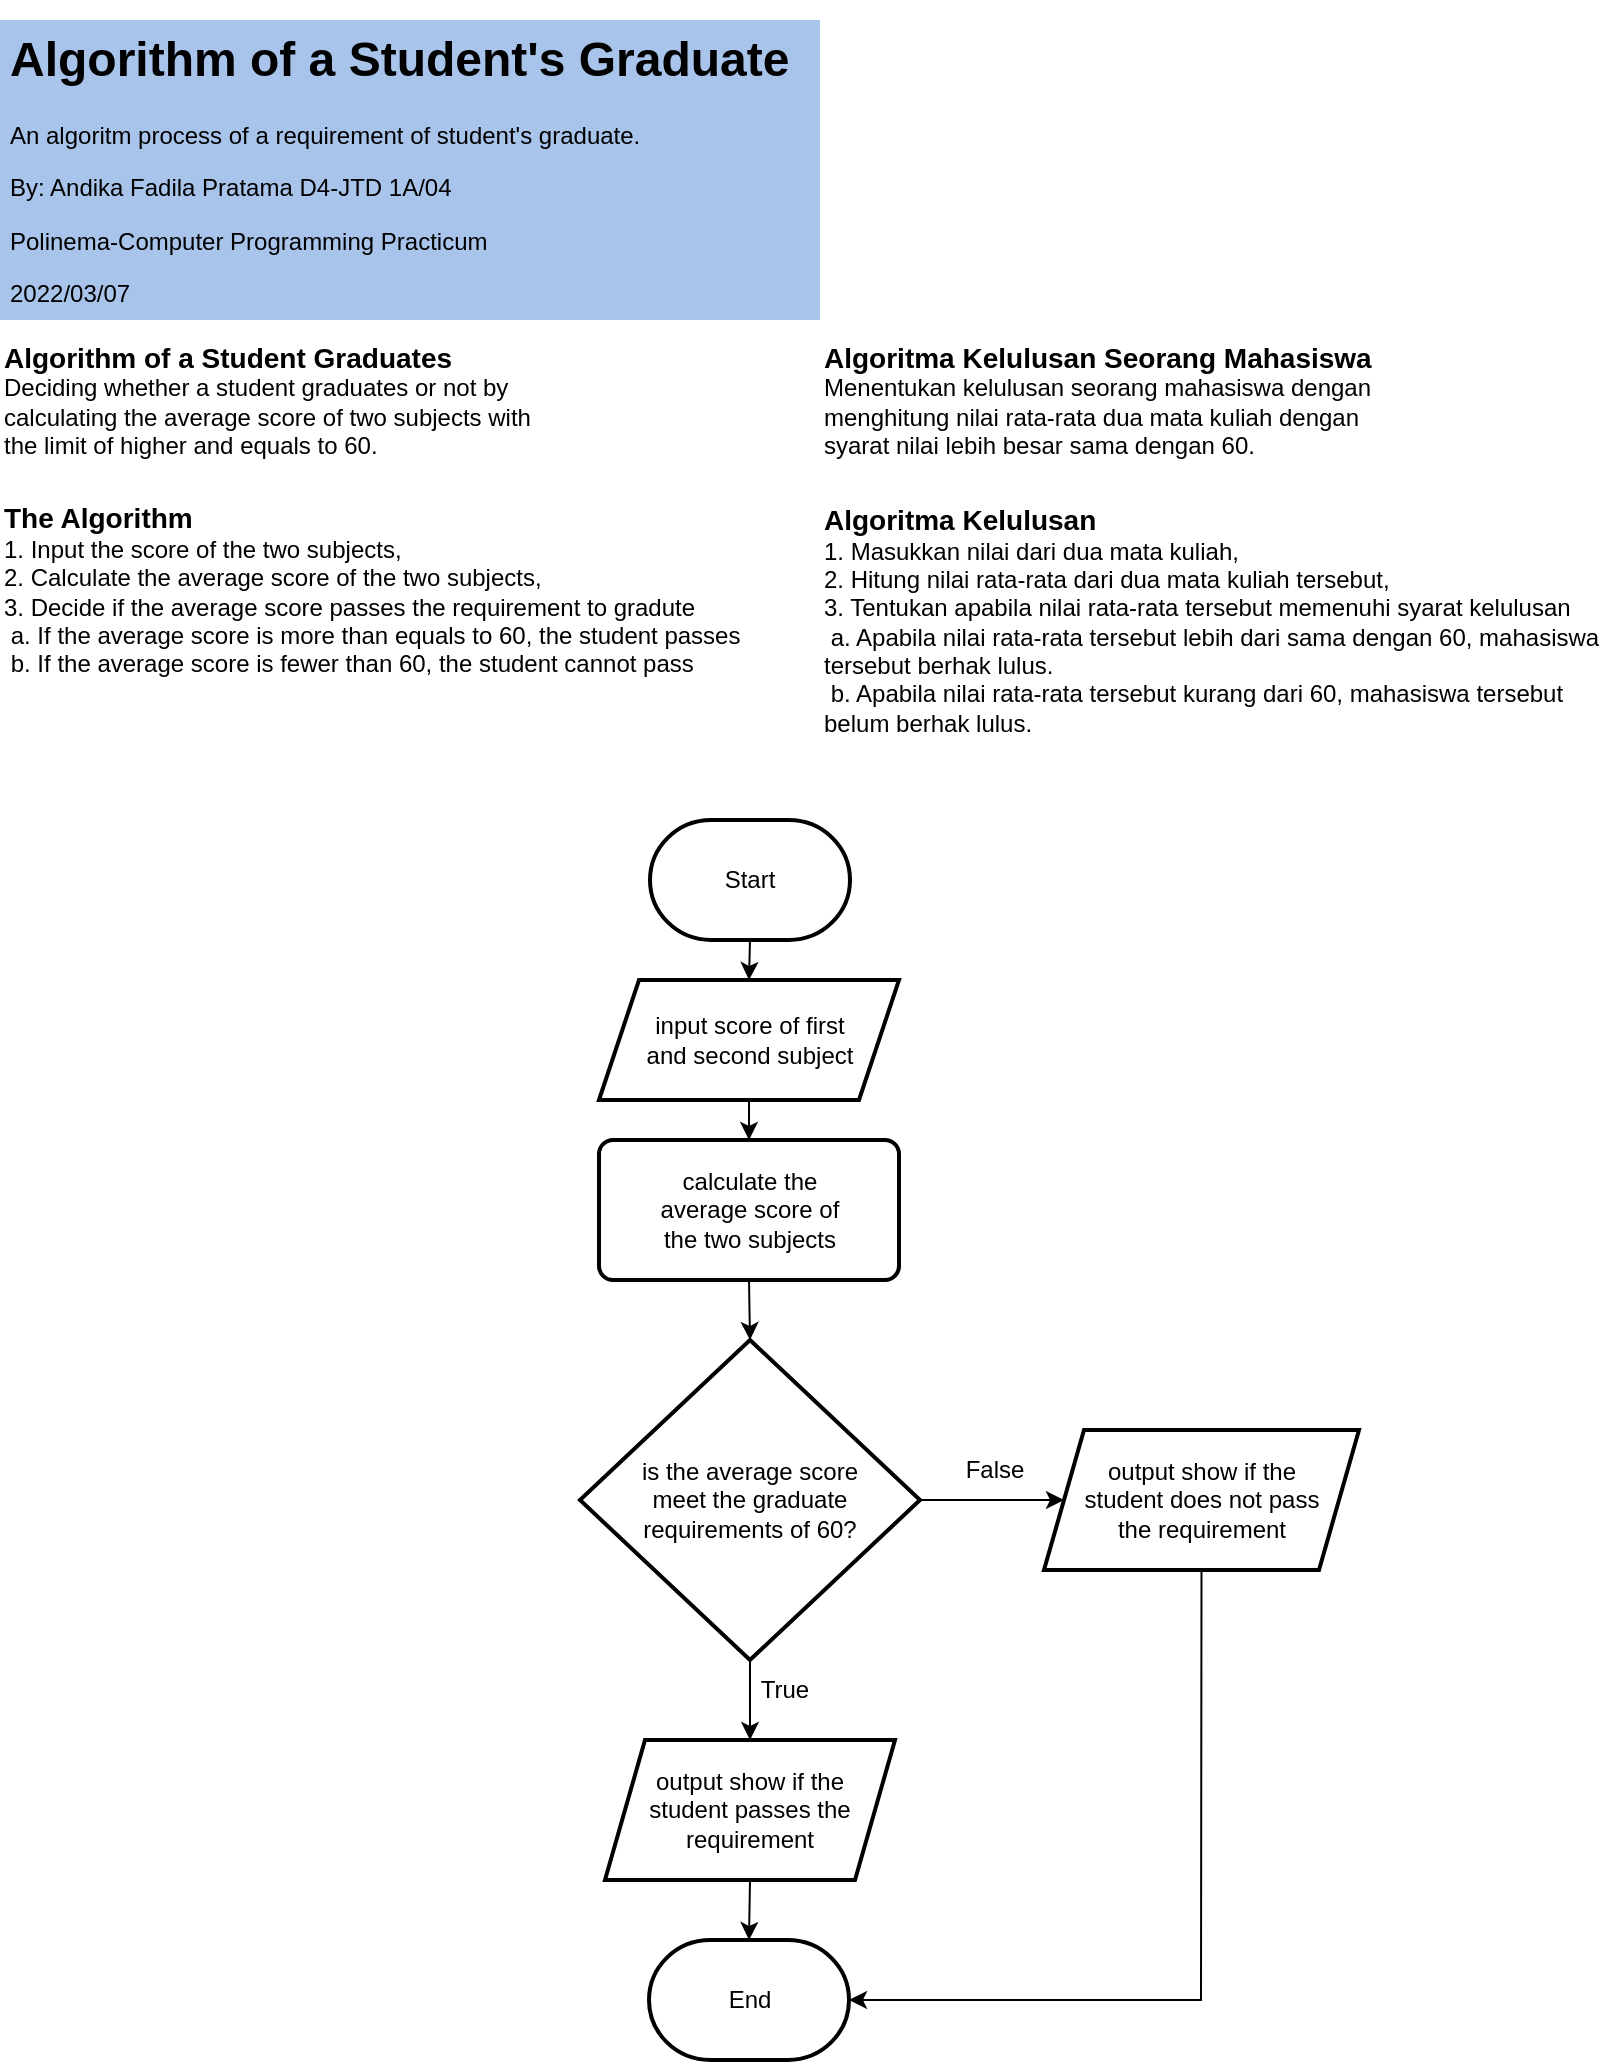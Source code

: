 <mxfile version="16.6.6" type="github">
  <diagram id="wQJVM3rqfzNABZJCaO8m" name="Page-1">
    <mxGraphModel dx="1240" dy="669" grid="1" gridSize="10" guides="1" tooltips="1" connect="1" arrows="1" fold="1" page="1" pageScale="1" pageWidth="850" pageHeight="1100" math="0" shadow="0">
      <root>
        <mxCell id="0" />
        <mxCell id="1" parent="0" />
        <mxCell id="omc3YTkO2FFa-pGAOh_J-1" value="&lt;div align=&quot;left&quot;&gt;&lt;font size=&quot;1&quot;&gt;&lt;b style=&quot;font-size: 14px&quot;&gt;Algoritma Kelulusan Seorang Mahasiswa&lt;/b&gt;&lt;/font&gt;&lt;br&gt;&lt;/div&gt;&lt;div align=&quot;left&quot;&gt;Menentukan kelulusan seorang mahasiswa dengan menghitung nilai rata-rata dua mata kuliah dengan syarat nilai lebih besar sama dengan 60.&lt;/div&gt;" style="text;html=1;strokeColor=none;fillColor=none;align=left;verticalAlign=middle;whiteSpace=wrap;rounded=0;" vertex="1" parent="1">
          <mxGeometry x="450" y="200" width="290" height="60" as="geometry" />
        </mxCell>
        <mxCell id="omc3YTkO2FFa-pGAOh_J-2" value="&lt;div align=&quot;left&quot;&gt;&lt;font size=&quot;1&quot;&gt;&lt;b style=&quot;font-size: 14px&quot;&gt;Algorithm of a Student Graduates&lt;/b&gt;&lt;/font&gt;&lt;br&gt;&lt;/div&gt;&lt;div align=&quot;left&quot;&gt;Deciding whether a student graduates or not by calculating the average score of two subjects with the limit of higher and equals to 60.&lt;/div&gt;" style="text;html=1;strokeColor=none;fillColor=none;align=left;verticalAlign=middle;whiteSpace=wrap;rounded=0;" vertex="1" parent="1">
          <mxGeometry x="40" y="200" width="270" height="60" as="geometry" />
        </mxCell>
        <mxCell id="omc3YTkO2FFa-pGAOh_J-4" value="&lt;div align=&quot;left&quot;&gt;&lt;b&gt;The Algorithm&lt;/b&gt;&lt;/div&gt;&lt;div style=&quot;font-size: 12px&quot; align=&quot;left&quot;&gt;&lt;font style=&quot;font-size: 12px&quot;&gt;1. Input the score of the two subjects,&lt;/font&gt;&lt;/div&gt;&lt;div style=&quot;font-size: 12px&quot; align=&quot;left&quot;&gt;&lt;font style=&quot;font-size: 12px&quot;&gt;2. Calculate the average score of the two subjects,&lt;/font&gt;&lt;/div&gt;&lt;div style=&quot;font-size: 12px&quot; align=&quot;left&quot;&gt;&lt;font style=&quot;font-size: 12px&quot;&gt;3. Decide if the average score passes the requirement to gradute&lt;/font&gt;&lt;/div&gt;&lt;div style=&quot;font-size: 12px&quot; align=&quot;left&quot;&gt;&lt;span style=&quot;white-space: pre&quot;&gt;	&lt;/span&gt;a. If the average score is more than equals to 60, the student passes&lt;/div&gt;&lt;div style=&quot;font-size: 12px&quot; align=&quot;left&quot;&gt;&lt;span style=&quot;white-space: pre&quot;&gt;	&lt;/span&gt;b. If the average score is fewer than 60, the student cannot pass&lt;br&gt;&lt;/div&gt;" style="text;html=1;strokeColor=none;fillColor=none;align=left;verticalAlign=middle;whiteSpace=wrap;rounded=0;fontSize=14;" vertex="1" parent="1">
          <mxGeometry x="40" y="280" width="410" height="90" as="geometry" />
        </mxCell>
        <mxCell id="omc3YTkO2FFa-pGAOh_J-5" value="&lt;div align=&quot;left&quot;&gt;&lt;b&gt;Algoritma Kelulusan&lt;/b&gt;&lt;br&gt;&lt;/div&gt;&lt;div style=&quot;font-size: 12px&quot; align=&quot;left&quot;&gt;&lt;font style=&quot;font-size: 12px&quot;&gt;1. Masukkan nilai dari dua mata kuliah,&lt;/font&gt;&lt;/div&gt;&lt;div style=&quot;font-size: 12px&quot; align=&quot;left&quot;&gt;&lt;font style=&quot;font-size: 12px&quot;&gt;2. Hitung nilai rata-rata dari dua mata kuliah tersebut,&lt;/font&gt;&lt;/div&gt;&lt;div style=&quot;font-size: 12px&quot; align=&quot;left&quot;&gt;&lt;font style=&quot;font-size: 12px&quot;&gt;3. Tentukan apabila nilai rata-rata tersebut memenuhi syarat kelulusan&lt;/font&gt;&lt;/div&gt;&lt;div style=&quot;font-size: 12px&quot; align=&quot;left&quot;&gt;&lt;span style=&quot;white-space: pre&quot;&gt;	&lt;/span&gt;a. Apabila nilai rata-rata tersebut lebih dari sama dengan 60, mahasiswa tersebut berhak lulus.&lt;/div&gt;&lt;div style=&quot;font-size: 12px&quot; align=&quot;left&quot;&gt;&lt;span style=&quot;white-space: pre&quot;&gt;	&lt;/span&gt;b. Apabila nilai rata-rata tersebut kurang dari 60, mahasiswa tersebut belum berhak lulus.&lt;br&gt;&lt;/div&gt;" style="text;html=1;strokeColor=none;fillColor=none;align=left;verticalAlign=middle;whiteSpace=wrap;rounded=0;fontSize=14;" vertex="1" parent="1">
          <mxGeometry x="450" y="280" width="390" height="120" as="geometry" />
        </mxCell>
        <mxCell id="omc3YTkO2FFa-pGAOh_J-6" value="" style="strokeWidth=2;html=1;shape=mxgraph.flowchart.terminator;whiteSpace=wrap;fontSize=12;" vertex="1" parent="1">
          <mxGeometry x="365" y="440" width="100" height="60" as="geometry" />
        </mxCell>
        <mxCell id="omc3YTkO2FFa-pGAOh_J-7" value="Start" style="text;html=1;strokeColor=none;fillColor=none;align=center;verticalAlign=middle;whiteSpace=wrap;rounded=0;fontSize=12;" vertex="1" parent="1">
          <mxGeometry x="385" y="455" width="60" height="30" as="geometry" />
        </mxCell>
        <mxCell id="omc3YTkO2FFa-pGAOh_J-8" value="" style="endArrow=classic;html=1;rounded=0;fontSize=12;exitX=0.5;exitY=1;exitDx=0;exitDy=0;exitPerimeter=0;entryX=0.5;entryY=0;entryDx=0;entryDy=0;" edge="1" parent="1" source="omc3YTkO2FFa-pGAOh_J-6" target="omc3YTkO2FFa-pGAOh_J-10">
          <mxGeometry width="50" height="50" relative="1" as="geometry">
            <mxPoint x="339.5" y="450" as="sourcePoint" />
            <mxPoint x="469.5" y="500" as="targetPoint" />
          </mxGeometry>
        </mxCell>
        <mxCell id="omc3YTkO2FFa-pGAOh_J-10" value="" style="shape=parallelogram;perimeter=parallelogramPerimeter;whiteSpace=wrap;html=1;fixedSize=1;fontSize=12;strokeWidth=2;" vertex="1" parent="1">
          <mxGeometry x="339.5" y="520" width="150" height="60" as="geometry" />
        </mxCell>
        <mxCell id="omc3YTkO2FFa-pGAOh_J-11" value="input score of first and second subject " style="text;html=1;strokeColor=none;fillColor=none;align=center;verticalAlign=middle;whiteSpace=wrap;rounded=0;fontSize=12;" vertex="1" parent="1">
          <mxGeometry x="359.5" y="535" width="110" height="30" as="geometry" />
        </mxCell>
        <mxCell id="omc3YTkO2FFa-pGAOh_J-12" value="" style="endArrow=classic;html=1;rounded=0;fontSize=12;exitX=0.5;exitY=1;exitDx=0;exitDy=0;entryX=0.5;entryY=0;entryDx=0;entryDy=0;" edge="1" parent="1" source="omc3YTkO2FFa-pGAOh_J-10" target="omc3YTkO2FFa-pGAOh_J-13">
          <mxGeometry width="50" height="50" relative="1" as="geometry">
            <mxPoint x="339.5" y="510" as="sourcePoint" />
            <mxPoint x="529.5" y="600" as="targetPoint" />
          </mxGeometry>
        </mxCell>
        <mxCell id="omc3YTkO2FFa-pGAOh_J-13" value="" style="rounded=1;whiteSpace=wrap;html=1;absoluteArcSize=1;arcSize=14;strokeWidth=2;fontSize=12;" vertex="1" parent="1">
          <mxGeometry x="339.5" y="600" width="150" height="70" as="geometry" />
        </mxCell>
        <mxCell id="omc3YTkO2FFa-pGAOh_J-16" value="calculate the average score of the two subjects" style="text;html=1;strokeColor=none;fillColor=none;align=center;verticalAlign=middle;whiteSpace=wrap;rounded=0;fontSize=12;" vertex="1" parent="1">
          <mxGeometry x="360" y="620" width="110" height="30" as="geometry" />
        </mxCell>
        <mxCell id="omc3YTkO2FFa-pGAOh_J-17" value="" style="strokeWidth=2;html=1;shape=mxgraph.flowchart.decision;whiteSpace=wrap;fontSize=12;" vertex="1" parent="1">
          <mxGeometry x="330" y="700" width="170" height="160" as="geometry" />
        </mxCell>
        <mxCell id="omc3YTkO2FFa-pGAOh_J-18" value="is the average score meet the graduate requirements of 60?" style="text;html=1;strokeColor=none;fillColor=none;align=center;verticalAlign=middle;whiteSpace=wrap;rounded=0;fontSize=12;" vertex="1" parent="1">
          <mxGeometry x="354.5" y="765" width="120" height="30" as="geometry" />
        </mxCell>
        <mxCell id="omc3YTkO2FFa-pGAOh_J-19" value="" style="endArrow=classic;html=1;rounded=0;fontSize=12;exitX=0.5;exitY=1;exitDx=0;exitDy=0;exitPerimeter=0;entryX=0.5;entryY=0;entryDx=0;entryDy=0;" edge="1" parent="1" source="omc3YTkO2FFa-pGAOh_J-17" target="omc3YTkO2FFa-pGAOh_J-22">
          <mxGeometry width="50" height="50" relative="1" as="geometry">
            <mxPoint x="339.5" y="780" as="sourcePoint" />
            <mxPoint x="329.5" y="900" as="targetPoint" />
          </mxGeometry>
        </mxCell>
        <mxCell id="omc3YTkO2FFa-pGAOh_J-20" value="" style="endArrow=classic;html=1;rounded=0;fontSize=12;exitX=0.5;exitY=1;exitDx=0;exitDy=0;entryX=0.5;entryY=0;entryDx=0;entryDy=0;entryPerimeter=0;" edge="1" parent="1" source="omc3YTkO2FFa-pGAOh_J-13" target="omc3YTkO2FFa-pGAOh_J-17">
          <mxGeometry width="50" height="50" relative="1" as="geometry">
            <mxPoint x="339.5" y="780" as="sourcePoint" />
            <mxPoint x="389.5" y="730" as="targetPoint" />
          </mxGeometry>
        </mxCell>
        <mxCell id="omc3YTkO2FFa-pGAOh_J-22" value="" style="shape=parallelogram;perimeter=parallelogramPerimeter;whiteSpace=wrap;html=1;fixedSize=1;fontSize=12;strokeWidth=2;" vertex="1" parent="1">
          <mxGeometry x="342.5" y="900" width="145" height="70" as="geometry" />
        </mxCell>
        <mxCell id="omc3YTkO2FFa-pGAOh_J-23" value="output show if the student passes the requirement" style="text;html=1;strokeColor=none;fillColor=none;align=center;verticalAlign=middle;whiteSpace=wrap;rounded=0;fontSize=12;" vertex="1" parent="1">
          <mxGeometry x="360" y="910" width="110" height="50" as="geometry" />
        </mxCell>
        <mxCell id="omc3YTkO2FFa-pGAOh_J-25" value="True" style="text;html=1;strokeColor=none;fillColor=none;align=center;verticalAlign=middle;whiteSpace=wrap;rounded=0;fontSize=12;" vertex="1" parent="1">
          <mxGeometry x="414.5" y="860" width="35" height="30" as="geometry" />
        </mxCell>
        <mxCell id="omc3YTkO2FFa-pGAOh_J-26" value="" style="shape=parallelogram;perimeter=parallelogramPerimeter;whiteSpace=wrap;html=1;fixedSize=1;fontSize=12;strokeWidth=2;" vertex="1" parent="1">
          <mxGeometry x="562" y="745" width="157.5" height="70" as="geometry" />
        </mxCell>
        <mxCell id="omc3YTkO2FFa-pGAOh_J-27" value="" style="endArrow=classic;html=1;rounded=0;fontSize=12;exitX=1;exitY=0.5;exitDx=0;exitDy=0;exitPerimeter=0;entryX=0;entryY=0.5;entryDx=0;entryDy=0;" edge="1" parent="1" source="omc3YTkO2FFa-pGAOh_J-17" target="omc3YTkO2FFa-pGAOh_J-26">
          <mxGeometry width="50" height="50" relative="1" as="geometry">
            <mxPoint x="339.5" y="870" as="sourcePoint" />
            <mxPoint x="549.5" y="760" as="targetPoint" />
          </mxGeometry>
        </mxCell>
        <mxCell id="omc3YTkO2FFa-pGAOh_J-29" value="output show if the student does not pass the requirement" style="text;html=1;strokeColor=none;fillColor=none;align=center;verticalAlign=middle;whiteSpace=wrap;rounded=0;fontSize=12;" vertex="1" parent="1">
          <mxGeometry x="575.75" y="755" width="130" height="50" as="geometry" />
        </mxCell>
        <mxCell id="omc3YTkO2FFa-pGAOh_J-30" value="" style="strokeWidth=2;html=1;shape=mxgraph.flowchart.terminator;whiteSpace=wrap;fontSize=12;" vertex="1" parent="1">
          <mxGeometry x="364.5" y="1000" width="100" height="60" as="geometry" />
        </mxCell>
        <mxCell id="omc3YTkO2FFa-pGAOh_J-31" value="" style="endArrow=classic;html=1;rounded=0;fontSize=12;exitX=0.5;exitY=1;exitDx=0;exitDy=0;entryX=0.5;entryY=0;entryDx=0;entryDy=0;entryPerimeter=0;" edge="1" parent="1" source="omc3YTkO2FFa-pGAOh_J-22" target="omc3YTkO2FFa-pGAOh_J-30">
          <mxGeometry width="50" height="50" relative="1" as="geometry">
            <mxPoint x="339.5" y="980" as="sourcePoint" />
            <mxPoint x="389.5" y="930" as="targetPoint" />
          </mxGeometry>
        </mxCell>
        <mxCell id="omc3YTkO2FFa-pGAOh_J-32" value="End" style="text;html=1;strokeColor=none;fillColor=none;align=center;verticalAlign=middle;whiteSpace=wrap;rounded=0;fontSize=12;" vertex="1" parent="1">
          <mxGeometry x="384.5" y="1015" width="60" height="30" as="geometry" />
        </mxCell>
        <mxCell id="omc3YTkO2FFa-pGAOh_J-33" value="" style="endArrow=classic;html=1;rounded=0;fontSize=12;exitX=0.5;exitY=1;exitDx=0;exitDy=0;entryX=1;entryY=0.5;entryDx=0;entryDy=0;entryPerimeter=0;" edge="1" parent="1" source="omc3YTkO2FFa-pGAOh_J-26" target="omc3YTkO2FFa-pGAOh_J-30">
          <mxGeometry width="50" height="50" relative="1" as="geometry">
            <mxPoint x="339.5" y="980" as="sourcePoint" />
            <mxPoint x="479.5" y="1080" as="targetPoint" />
            <Array as="points">
              <mxPoint x="640.5" y="1030" />
            </Array>
          </mxGeometry>
        </mxCell>
        <mxCell id="omc3YTkO2FFa-pGAOh_J-34" value="False" style="text;html=1;strokeColor=none;fillColor=none;align=center;verticalAlign=middle;whiteSpace=wrap;rounded=0;fontSize=12;" vertex="1" parent="1">
          <mxGeometry x="519.5" y="750" width="35" height="30" as="geometry" />
        </mxCell>
        <mxCell id="omc3YTkO2FFa-pGAOh_J-36" value="&lt;p style=&quot;line-height: 0.5&quot;&gt;&lt;/p&gt;&lt;h1&gt;Algorithm of a Student&#39;s Graduate&lt;br&gt;&lt;/h1&gt;&lt;p&gt;An algoritm process of a requirement of student&#39;s graduate. &lt;br&gt;&lt;/p&gt;&lt;p&gt;By: Andika Fadila Pratama D4-JTD 1A/04&lt;/p&gt;&lt;p&gt;Polinema-Computer Programming Practicum&lt;/p&gt;&lt;p&gt;2022/03/07&lt;br&gt;&lt;/p&gt;&lt;p&gt;&lt;/p&gt;" style="text;html=1;strokeColor=none;fillColor=#A9C4EB;spacing=5;spacingTop=-20;whiteSpace=wrap;overflow=hidden;rounded=0;fontSize=12;" vertex="1" parent="1">
          <mxGeometry x="40" y="40" width="410" height="150" as="geometry" />
        </mxCell>
      </root>
    </mxGraphModel>
  </diagram>
</mxfile>
